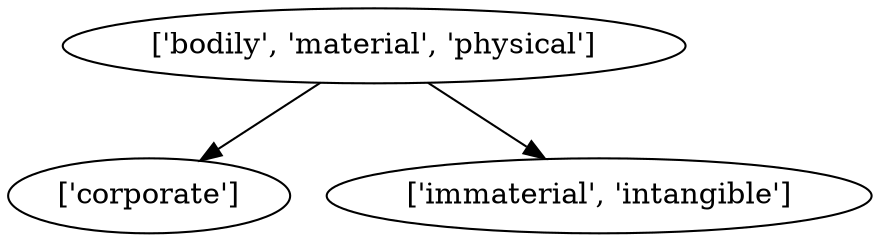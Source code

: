strict digraph  {
	"['bodily', 'material', 'physical']" -> "['corporate']";
	"['bodily', 'material', 'physical']" -> "['immaterial', 'intangible']";
}
